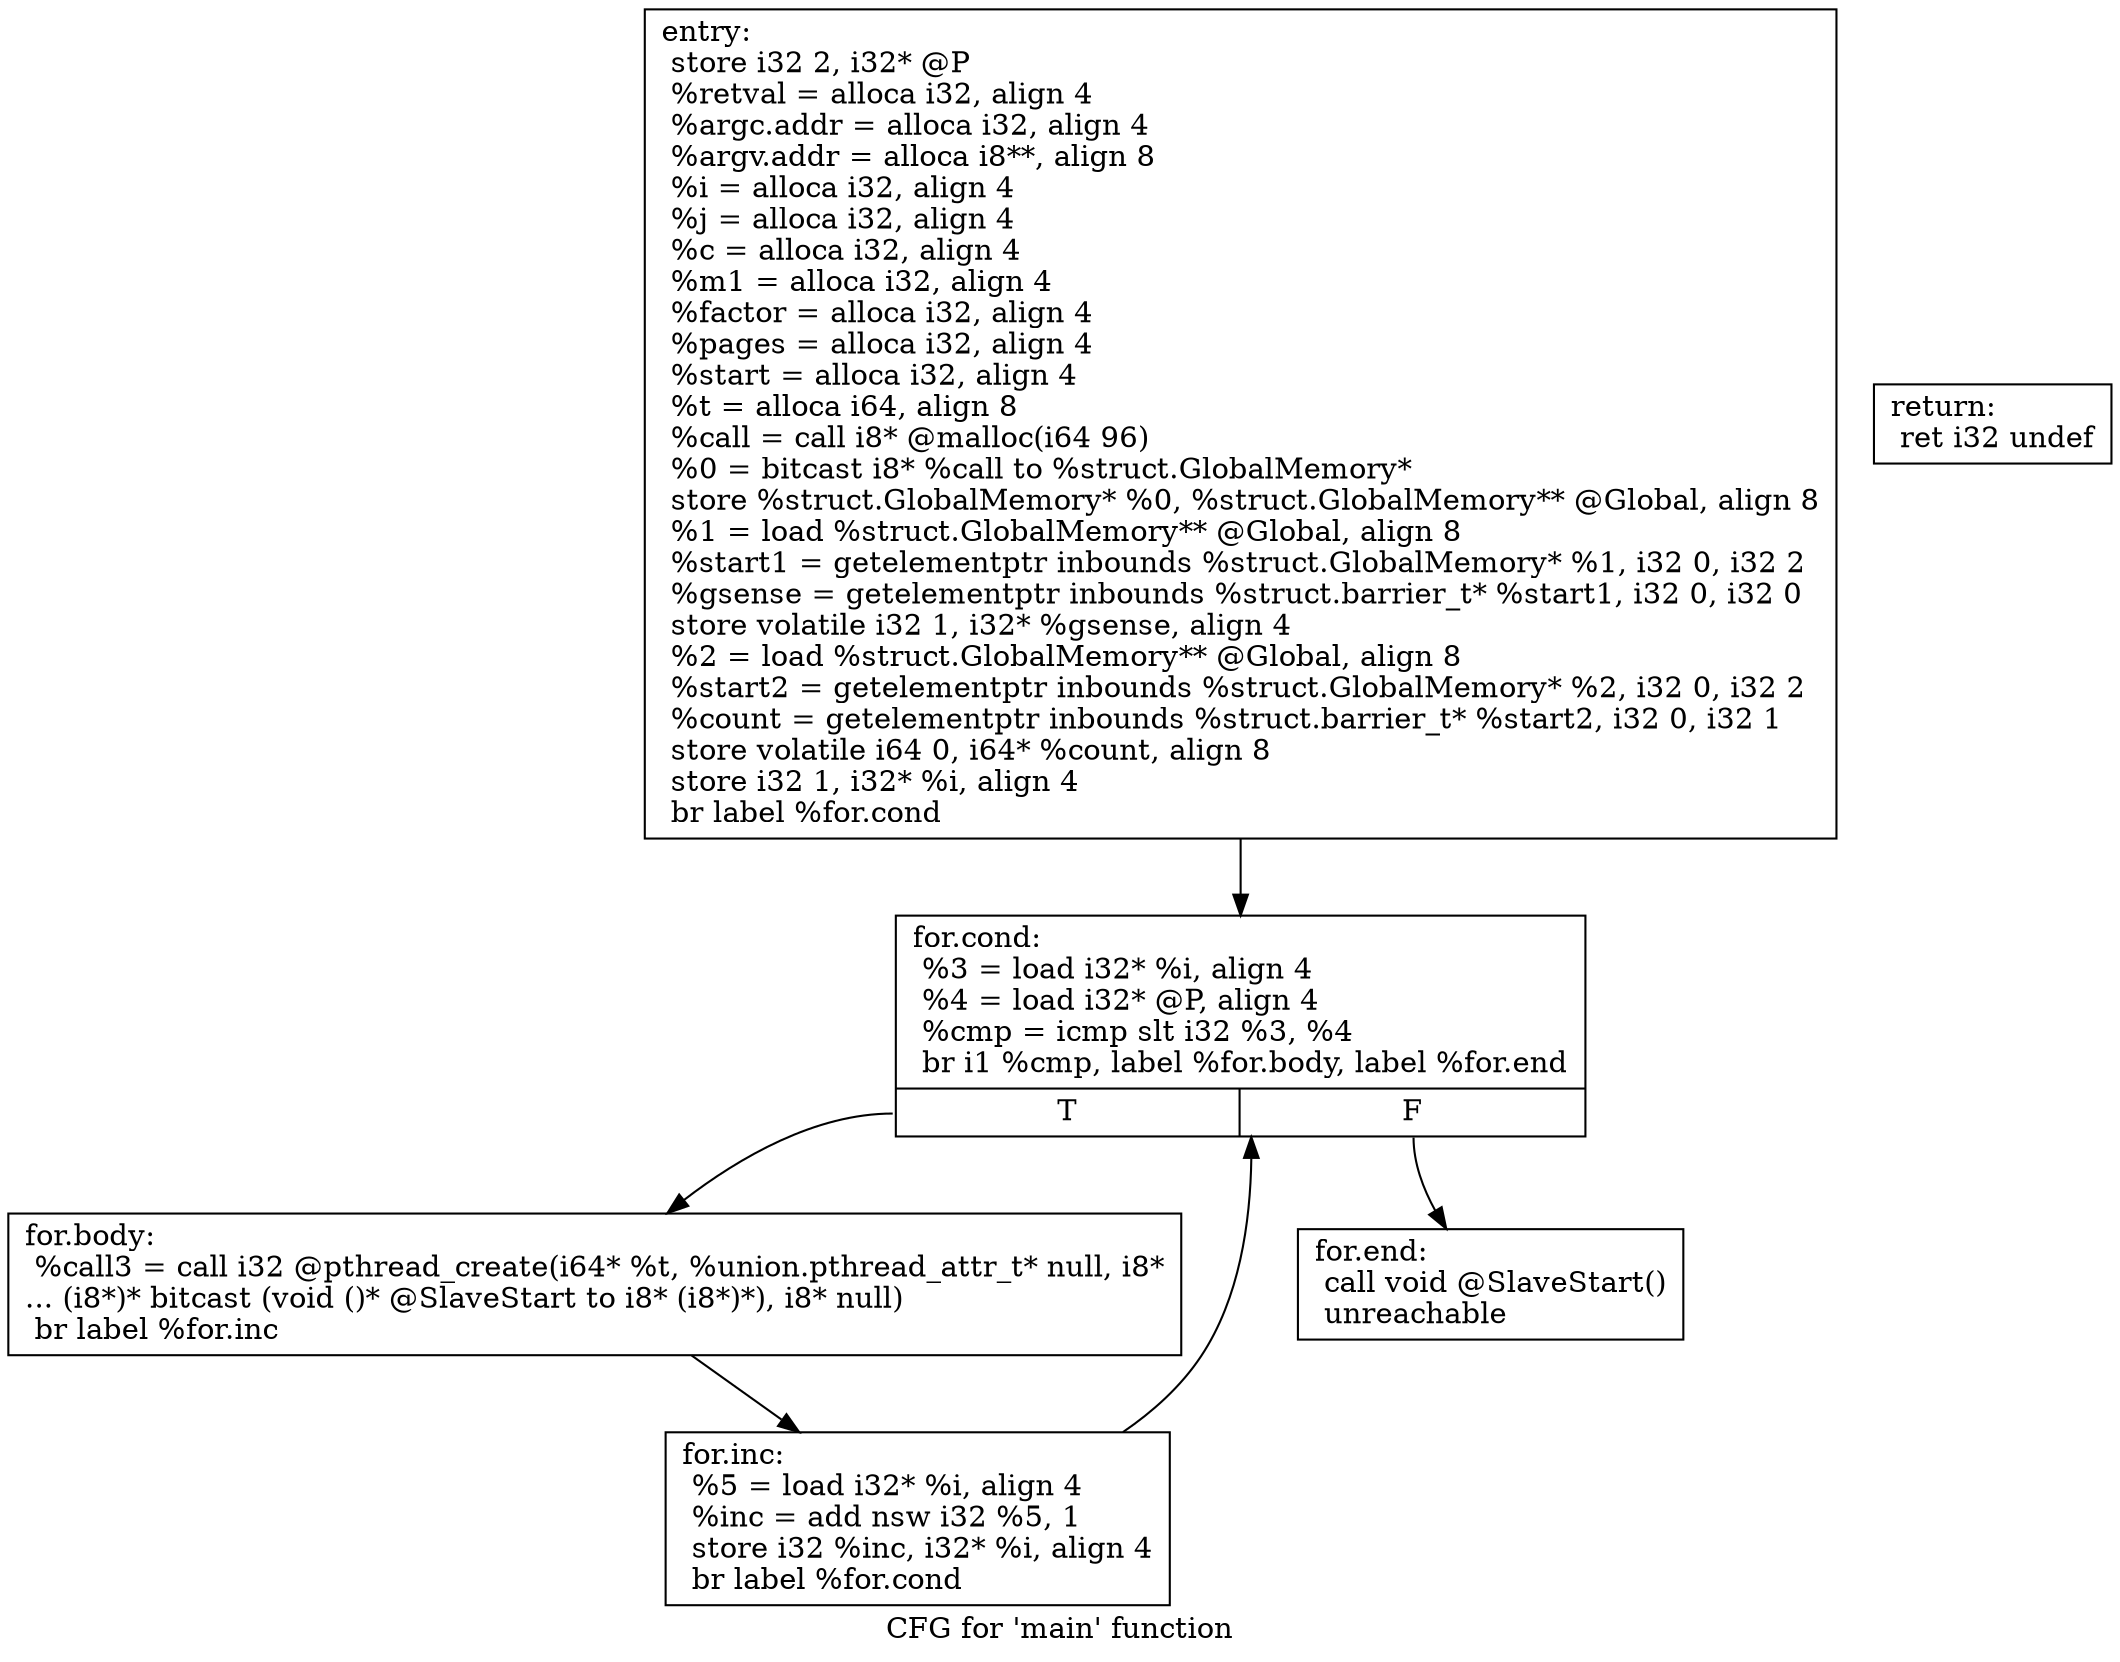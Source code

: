digraph "CFG for 'main' function" {
	label="CFG for 'main' function";

	Node0x550b080 [shape=record,label="{entry:\l  store i32 2, i32* @P\l  %retval = alloca i32, align 4\l  %argc.addr = alloca i32, align 4\l  %argv.addr = alloca i8**, align 8\l  %i = alloca i32, align 4\l  %j = alloca i32, align 4\l  %c = alloca i32, align 4\l  %m1 = alloca i32, align 4\l  %factor = alloca i32, align 4\l  %pages = alloca i32, align 4\l  %start = alloca i32, align 4\l  %t = alloca i64, align 8\l  %call = call i8* @malloc(i64 96)\l  %0 = bitcast i8* %call to %struct.GlobalMemory*\l  store %struct.GlobalMemory* %0, %struct.GlobalMemory** @Global, align 8\l  %1 = load %struct.GlobalMemory** @Global, align 8\l  %start1 = getelementptr inbounds %struct.GlobalMemory* %1, i32 0, i32 2\l  %gsense = getelementptr inbounds %struct.barrier_t* %start1, i32 0, i32 0\l  store volatile i32 1, i32* %gsense, align 4\l  %2 = load %struct.GlobalMemory** @Global, align 8\l  %start2 = getelementptr inbounds %struct.GlobalMemory* %2, i32 0, i32 2\l  %count = getelementptr inbounds %struct.barrier_t* %start2, i32 0, i32 1\l  store volatile i64 0, i64* %count, align 8\l  store i32 1, i32* %i, align 4\l  br label %for.cond\l}"];
	Node0x550b080 -> Node0x550b0d0;
	Node0x550b0d0 [shape=record,label="{for.cond:                                         \l  %3 = load i32* %i, align 4\l  %4 = load i32* @P, align 4\l  %cmp = icmp slt i32 %3, %4\l  br i1 %cmp, label %for.body, label %for.end\l|{<s0>T|<s1>F}}"];
	Node0x550b0d0:s0 -> Node0x550b120;
	Node0x550b0d0:s1 -> Node0x550b1c0;
	Node0x550b120 [shape=record,label="{for.body:                                         \l  %call3 = call i32 @pthread_create(i64* %t, %union.pthread_attr_t* null, i8*\l... (i8*)* bitcast (void ()* @SlaveStart to i8* (i8*)*), i8* null)\l  br label %for.inc\l}"];
	Node0x550b120 -> Node0x550b170;
	Node0x550b170 [shape=record,label="{for.inc:                                          \l  %5 = load i32* %i, align 4\l  %inc = add nsw i32 %5, 1\l  store i32 %inc, i32* %i, align 4\l  br label %for.cond\l}"];
	Node0x550b170 -> Node0x550b0d0;
	Node0x550b1c0 [shape=record,label="{for.end:                                          \l  call void @SlaveStart()\l  unreachable\l}"];
	Node0x550b210 [shape=record,label="{return:                                           \l  ret i32 undef\l}"];
}
